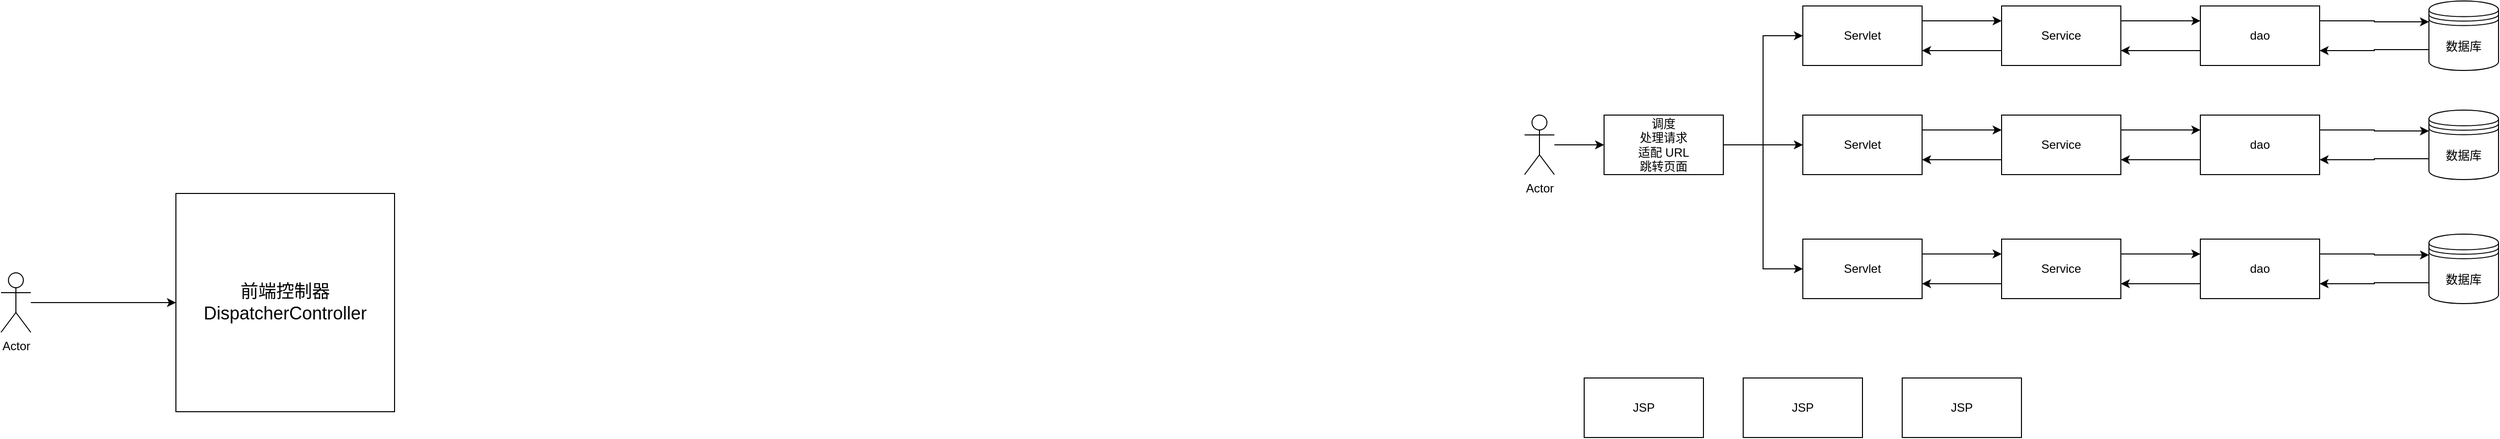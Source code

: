 <mxfile version="20.1.4" type="github">
  <diagram id="4tOisqnhH95XmzhV952y" name="第 1 页">
    <mxGraphModel dx="2381" dy="812" grid="0" gridSize="10" guides="1" tooltips="1" connect="1" arrows="1" fold="1" page="0" pageScale="1" pageWidth="827" pageHeight="1169" math="0" shadow="0">
      <root>
        <mxCell id="0" />
        <mxCell id="1" parent="0" />
        <mxCell id="DMb4ahATADNOb4X12-S3-3" style="edgeStyle=orthogonalEdgeStyle;rounded=0;orthogonalLoop=1;jettySize=auto;html=1;" parent="1" source="DMb4ahATADNOb4X12-S3-1" target="DMb4ahATADNOb4X12-S3-2" edge="1">
          <mxGeometry relative="1" as="geometry" />
        </mxCell>
        <mxCell id="DMb4ahATADNOb4X12-S3-1" value="Actor" style="shape=umlActor;verticalLabelPosition=bottom;verticalAlign=top;html=1;outlineConnect=0;" parent="1" vertex="1">
          <mxGeometry x="40" y="260" width="30" height="60" as="geometry" />
        </mxCell>
        <mxCell id="DMb4ahATADNOb4X12-S3-16" style="edgeStyle=orthogonalEdgeStyle;rounded=0;orthogonalLoop=1;jettySize=auto;html=1;entryX=0;entryY=0.5;entryDx=0;entryDy=0;" parent="1" source="DMb4ahATADNOb4X12-S3-2" target="DMb4ahATADNOb4X12-S3-4" edge="1">
          <mxGeometry relative="1" as="geometry" />
        </mxCell>
        <mxCell id="DMb4ahATADNOb4X12-S3-47" style="edgeStyle=orthogonalEdgeStyle;rounded=0;orthogonalLoop=1;jettySize=auto;html=1;" parent="1" source="DMb4ahATADNOb4X12-S3-2" target="DMb4ahATADNOb4X12-S3-28" edge="1">
          <mxGeometry relative="1" as="geometry" />
        </mxCell>
        <mxCell id="DMb4ahATADNOb4X12-S3-48" style="edgeStyle=orthogonalEdgeStyle;rounded=0;orthogonalLoop=1;jettySize=auto;html=1;entryX=0;entryY=0.5;entryDx=0;entryDy=0;" parent="1" source="DMb4ahATADNOb4X12-S3-2" target="DMb4ahATADNOb4X12-S3-38" edge="1">
          <mxGeometry relative="1" as="geometry" />
        </mxCell>
        <mxCell id="DMb4ahATADNOb4X12-S3-2" value="调度&lt;br&gt;处理请求&lt;br&gt;适配 URL&lt;br&gt;跳转页面" style="rounded=0;whiteSpace=wrap;html=1;" parent="1" vertex="1">
          <mxGeometry x="120" y="260" width="120" height="60" as="geometry" />
        </mxCell>
        <mxCell id="DMb4ahATADNOb4X12-S3-9" style="edgeStyle=orthogonalEdgeStyle;rounded=0;orthogonalLoop=1;jettySize=auto;html=1;exitX=1;exitY=0.25;exitDx=0;exitDy=0;entryX=0;entryY=0.25;entryDx=0;entryDy=0;" parent="1" source="DMb4ahATADNOb4X12-S3-4" target="DMb4ahATADNOb4X12-S3-5" edge="1">
          <mxGeometry relative="1" as="geometry" />
        </mxCell>
        <mxCell id="DMb4ahATADNOb4X12-S3-4" value="Servlet" style="rounded=0;whiteSpace=wrap;html=1;" parent="1" vertex="1">
          <mxGeometry x="320" y="150" width="120" height="60" as="geometry" />
        </mxCell>
        <mxCell id="DMb4ahATADNOb4X12-S3-10" style="edgeStyle=orthogonalEdgeStyle;rounded=0;orthogonalLoop=1;jettySize=auto;html=1;exitX=1;exitY=0.25;exitDx=0;exitDy=0;entryX=0;entryY=0.25;entryDx=0;entryDy=0;" parent="1" source="DMb4ahATADNOb4X12-S3-5" target="DMb4ahATADNOb4X12-S3-6" edge="1">
          <mxGeometry relative="1" as="geometry" />
        </mxCell>
        <mxCell id="DMb4ahATADNOb4X12-S3-15" style="edgeStyle=orthogonalEdgeStyle;rounded=0;orthogonalLoop=1;jettySize=auto;html=1;exitX=0;exitY=0.75;exitDx=0;exitDy=0;entryX=1;entryY=0.75;entryDx=0;entryDy=0;" parent="1" source="DMb4ahATADNOb4X12-S3-5" target="DMb4ahATADNOb4X12-S3-4" edge="1">
          <mxGeometry relative="1" as="geometry" />
        </mxCell>
        <mxCell id="DMb4ahATADNOb4X12-S3-5" value="Service" style="rounded=0;whiteSpace=wrap;html=1;" parent="1" vertex="1">
          <mxGeometry x="520" y="150" width="120" height="60" as="geometry" />
        </mxCell>
        <mxCell id="DMb4ahATADNOb4X12-S3-11" style="edgeStyle=orthogonalEdgeStyle;rounded=0;orthogonalLoop=1;jettySize=auto;html=1;exitX=1;exitY=0.25;exitDx=0;exitDy=0;entryX=0;entryY=0.3;entryDx=0;entryDy=0;" parent="1" source="DMb4ahATADNOb4X12-S3-6" target="DMb4ahATADNOb4X12-S3-8" edge="1">
          <mxGeometry relative="1" as="geometry" />
        </mxCell>
        <mxCell id="DMb4ahATADNOb4X12-S3-14" style="edgeStyle=orthogonalEdgeStyle;rounded=0;orthogonalLoop=1;jettySize=auto;html=1;exitX=0;exitY=0.75;exitDx=0;exitDy=0;entryX=1;entryY=0.75;entryDx=0;entryDy=0;" parent="1" source="DMb4ahATADNOb4X12-S3-6" target="DMb4ahATADNOb4X12-S3-5" edge="1">
          <mxGeometry relative="1" as="geometry" />
        </mxCell>
        <mxCell id="DMb4ahATADNOb4X12-S3-6" value="dao" style="rounded=0;whiteSpace=wrap;html=1;" parent="1" vertex="1">
          <mxGeometry x="720" y="150" width="120" height="60" as="geometry" />
        </mxCell>
        <mxCell id="DMb4ahATADNOb4X12-S3-13" style="edgeStyle=orthogonalEdgeStyle;rounded=0;orthogonalLoop=1;jettySize=auto;html=1;exitX=0;exitY=0.7;exitDx=0;exitDy=0;entryX=1;entryY=0.75;entryDx=0;entryDy=0;" parent="1" source="DMb4ahATADNOb4X12-S3-8" target="DMb4ahATADNOb4X12-S3-6" edge="1">
          <mxGeometry relative="1" as="geometry" />
        </mxCell>
        <mxCell id="DMb4ahATADNOb4X12-S3-8" value="数据库" style="shape=datastore;whiteSpace=wrap;html=1;" parent="1" vertex="1">
          <mxGeometry x="950" y="145" width="70" height="70" as="geometry" />
        </mxCell>
        <mxCell id="DMb4ahATADNOb4X12-S3-27" style="edgeStyle=orthogonalEdgeStyle;rounded=0;orthogonalLoop=1;jettySize=auto;html=1;exitX=1;exitY=0.25;exitDx=0;exitDy=0;entryX=0;entryY=0.25;entryDx=0;entryDy=0;" parent="1" source="DMb4ahATADNOb4X12-S3-28" target="DMb4ahATADNOb4X12-S3-31" edge="1">
          <mxGeometry relative="1" as="geometry" />
        </mxCell>
        <mxCell id="DMb4ahATADNOb4X12-S3-28" value="Servlet" style="rounded=0;whiteSpace=wrap;html=1;" parent="1" vertex="1">
          <mxGeometry x="320" y="260" width="120" height="60" as="geometry" />
        </mxCell>
        <mxCell id="DMb4ahATADNOb4X12-S3-29" style="edgeStyle=orthogonalEdgeStyle;rounded=0;orthogonalLoop=1;jettySize=auto;html=1;exitX=1;exitY=0.25;exitDx=0;exitDy=0;entryX=0;entryY=0.25;entryDx=0;entryDy=0;" parent="1" source="DMb4ahATADNOb4X12-S3-31" target="DMb4ahATADNOb4X12-S3-34" edge="1">
          <mxGeometry relative="1" as="geometry" />
        </mxCell>
        <mxCell id="DMb4ahATADNOb4X12-S3-30" style="edgeStyle=orthogonalEdgeStyle;rounded=0;orthogonalLoop=1;jettySize=auto;html=1;exitX=0;exitY=0.75;exitDx=0;exitDy=0;entryX=1;entryY=0.75;entryDx=0;entryDy=0;" parent="1" source="DMb4ahATADNOb4X12-S3-31" target="DMb4ahATADNOb4X12-S3-28" edge="1">
          <mxGeometry relative="1" as="geometry" />
        </mxCell>
        <mxCell id="DMb4ahATADNOb4X12-S3-31" value="Service" style="rounded=0;whiteSpace=wrap;html=1;" parent="1" vertex="1">
          <mxGeometry x="520" y="260" width="120" height="60" as="geometry" />
        </mxCell>
        <mxCell id="DMb4ahATADNOb4X12-S3-32" style="edgeStyle=orthogonalEdgeStyle;rounded=0;orthogonalLoop=1;jettySize=auto;html=1;exitX=1;exitY=0.25;exitDx=0;exitDy=0;entryX=0;entryY=0.3;entryDx=0;entryDy=0;" parent="1" source="DMb4ahATADNOb4X12-S3-34" target="DMb4ahATADNOb4X12-S3-36" edge="1">
          <mxGeometry relative="1" as="geometry" />
        </mxCell>
        <mxCell id="DMb4ahATADNOb4X12-S3-33" style="edgeStyle=orthogonalEdgeStyle;rounded=0;orthogonalLoop=1;jettySize=auto;html=1;exitX=0;exitY=0.75;exitDx=0;exitDy=0;entryX=1;entryY=0.75;entryDx=0;entryDy=0;" parent="1" source="DMb4ahATADNOb4X12-S3-34" target="DMb4ahATADNOb4X12-S3-31" edge="1">
          <mxGeometry relative="1" as="geometry" />
        </mxCell>
        <mxCell id="DMb4ahATADNOb4X12-S3-34" value="dao" style="rounded=0;whiteSpace=wrap;html=1;" parent="1" vertex="1">
          <mxGeometry x="720" y="260" width="120" height="60" as="geometry" />
        </mxCell>
        <mxCell id="DMb4ahATADNOb4X12-S3-35" style="edgeStyle=orthogonalEdgeStyle;rounded=0;orthogonalLoop=1;jettySize=auto;html=1;exitX=0;exitY=0.7;exitDx=0;exitDy=0;entryX=1;entryY=0.75;entryDx=0;entryDy=0;" parent="1" source="DMb4ahATADNOb4X12-S3-36" target="DMb4ahATADNOb4X12-S3-34" edge="1">
          <mxGeometry relative="1" as="geometry" />
        </mxCell>
        <mxCell id="DMb4ahATADNOb4X12-S3-36" value="数据库" style="shape=datastore;whiteSpace=wrap;html=1;" parent="1" vertex="1">
          <mxGeometry x="950" y="255" width="70" height="70" as="geometry" />
        </mxCell>
        <mxCell id="DMb4ahATADNOb4X12-S3-37" style="edgeStyle=orthogonalEdgeStyle;rounded=0;orthogonalLoop=1;jettySize=auto;html=1;exitX=1;exitY=0.25;exitDx=0;exitDy=0;entryX=0;entryY=0.25;entryDx=0;entryDy=0;" parent="1" source="DMb4ahATADNOb4X12-S3-38" target="DMb4ahATADNOb4X12-S3-41" edge="1">
          <mxGeometry relative="1" as="geometry" />
        </mxCell>
        <mxCell id="DMb4ahATADNOb4X12-S3-38" value="Servlet" style="rounded=0;whiteSpace=wrap;html=1;" parent="1" vertex="1">
          <mxGeometry x="320" y="385" width="120" height="60" as="geometry" />
        </mxCell>
        <mxCell id="DMb4ahATADNOb4X12-S3-39" style="edgeStyle=orthogonalEdgeStyle;rounded=0;orthogonalLoop=1;jettySize=auto;html=1;exitX=1;exitY=0.25;exitDx=0;exitDy=0;entryX=0;entryY=0.25;entryDx=0;entryDy=0;" parent="1" source="DMb4ahATADNOb4X12-S3-41" target="DMb4ahATADNOb4X12-S3-44" edge="1">
          <mxGeometry relative="1" as="geometry" />
        </mxCell>
        <mxCell id="DMb4ahATADNOb4X12-S3-40" style="edgeStyle=orthogonalEdgeStyle;rounded=0;orthogonalLoop=1;jettySize=auto;html=1;exitX=0;exitY=0.75;exitDx=0;exitDy=0;entryX=1;entryY=0.75;entryDx=0;entryDy=0;" parent="1" source="DMb4ahATADNOb4X12-S3-41" target="DMb4ahATADNOb4X12-S3-38" edge="1">
          <mxGeometry relative="1" as="geometry" />
        </mxCell>
        <mxCell id="DMb4ahATADNOb4X12-S3-41" value="Service" style="rounded=0;whiteSpace=wrap;html=1;" parent="1" vertex="1">
          <mxGeometry x="520" y="385" width="120" height="60" as="geometry" />
        </mxCell>
        <mxCell id="DMb4ahATADNOb4X12-S3-42" style="edgeStyle=orthogonalEdgeStyle;rounded=0;orthogonalLoop=1;jettySize=auto;html=1;exitX=1;exitY=0.25;exitDx=0;exitDy=0;entryX=0;entryY=0.3;entryDx=0;entryDy=0;" parent="1" source="DMb4ahATADNOb4X12-S3-44" target="DMb4ahATADNOb4X12-S3-46" edge="1">
          <mxGeometry relative="1" as="geometry" />
        </mxCell>
        <mxCell id="DMb4ahATADNOb4X12-S3-43" style="edgeStyle=orthogonalEdgeStyle;rounded=0;orthogonalLoop=1;jettySize=auto;html=1;exitX=0;exitY=0.75;exitDx=0;exitDy=0;entryX=1;entryY=0.75;entryDx=0;entryDy=0;" parent="1" source="DMb4ahATADNOb4X12-S3-44" target="DMb4ahATADNOb4X12-S3-41" edge="1">
          <mxGeometry relative="1" as="geometry" />
        </mxCell>
        <mxCell id="DMb4ahATADNOb4X12-S3-44" value="dao" style="rounded=0;whiteSpace=wrap;html=1;" parent="1" vertex="1">
          <mxGeometry x="720" y="385" width="120" height="60" as="geometry" />
        </mxCell>
        <mxCell id="DMb4ahATADNOb4X12-S3-45" style="edgeStyle=orthogonalEdgeStyle;rounded=0;orthogonalLoop=1;jettySize=auto;html=1;exitX=0;exitY=0.7;exitDx=0;exitDy=0;entryX=1;entryY=0.75;entryDx=0;entryDy=0;" parent="1" source="DMb4ahATADNOb4X12-S3-46" target="DMb4ahATADNOb4X12-S3-44" edge="1">
          <mxGeometry relative="1" as="geometry" />
        </mxCell>
        <mxCell id="DMb4ahATADNOb4X12-S3-46" value="数据库" style="shape=datastore;whiteSpace=wrap;html=1;" parent="1" vertex="1">
          <mxGeometry x="950" y="380" width="70" height="70" as="geometry" />
        </mxCell>
        <mxCell id="DMb4ahATADNOb4X12-S3-49" value="JSP" style="rounded=0;whiteSpace=wrap;html=1;" parent="1" vertex="1">
          <mxGeometry x="100" y="525" width="120" height="60" as="geometry" />
        </mxCell>
        <mxCell id="DMb4ahATADNOb4X12-S3-50" value="JSP" style="rounded=0;whiteSpace=wrap;html=1;" parent="1" vertex="1">
          <mxGeometry x="260" y="525" width="120" height="60" as="geometry" />
        </mxCell>
        <mxCell id="DMb4ahATADNOb4X12-S3-51" value="JSP" style="rounded=0;whiteSpace=wrap;html=1;" parent="1" vertex="1">
          <mxGeometry x="420" y="525" width="120" height="60" as="geometry" />
        </mxCell>
        <mxCell id="FhMNycS968oWG495SXgd-9" style="edgeStyle=orthogonalEdgeStyle;rounded=0;orthogonalLoop=1;jettySize=auto;html=1;fontSize=18;" edge="1" parent="1" source="FhMNycS968oWG495SXgd-1" target="FhMNycS968oWG495SXgd-6">
          <mxGeometry relative="1" as="geometry" />
        </mxCell>
        <mxCell id="FhMNycS968oWG495SXgd-1" value="Actor" style="shape=umlActor;verticalLabelPosition=bottom;verticalAlign=top;html=1;outlineConnect=0;" vertex="1" parent="1">
          <mxGeometry x="-1493" y="419" width="30" height="60" as="geometry" />
        </mxCell>
        <mxCell id="FhMNycS968oWG495SXgd-6" value="&lt;font style=&quot;font-size: 18px;&quot;&gt;前端控制器&lt;br&gt;DispatcherController&lt;/font&gt;" style="whiteSpace=wrap;html=1;aspect=fixed;" vertex="1" parent="1">
          <mxGeometry x="-1317" y="339" width="220" height="220" as="geometry" />
        </mxCell>
      </root>
    </mxGraphModel>
  </diagram>
</mxfile>
